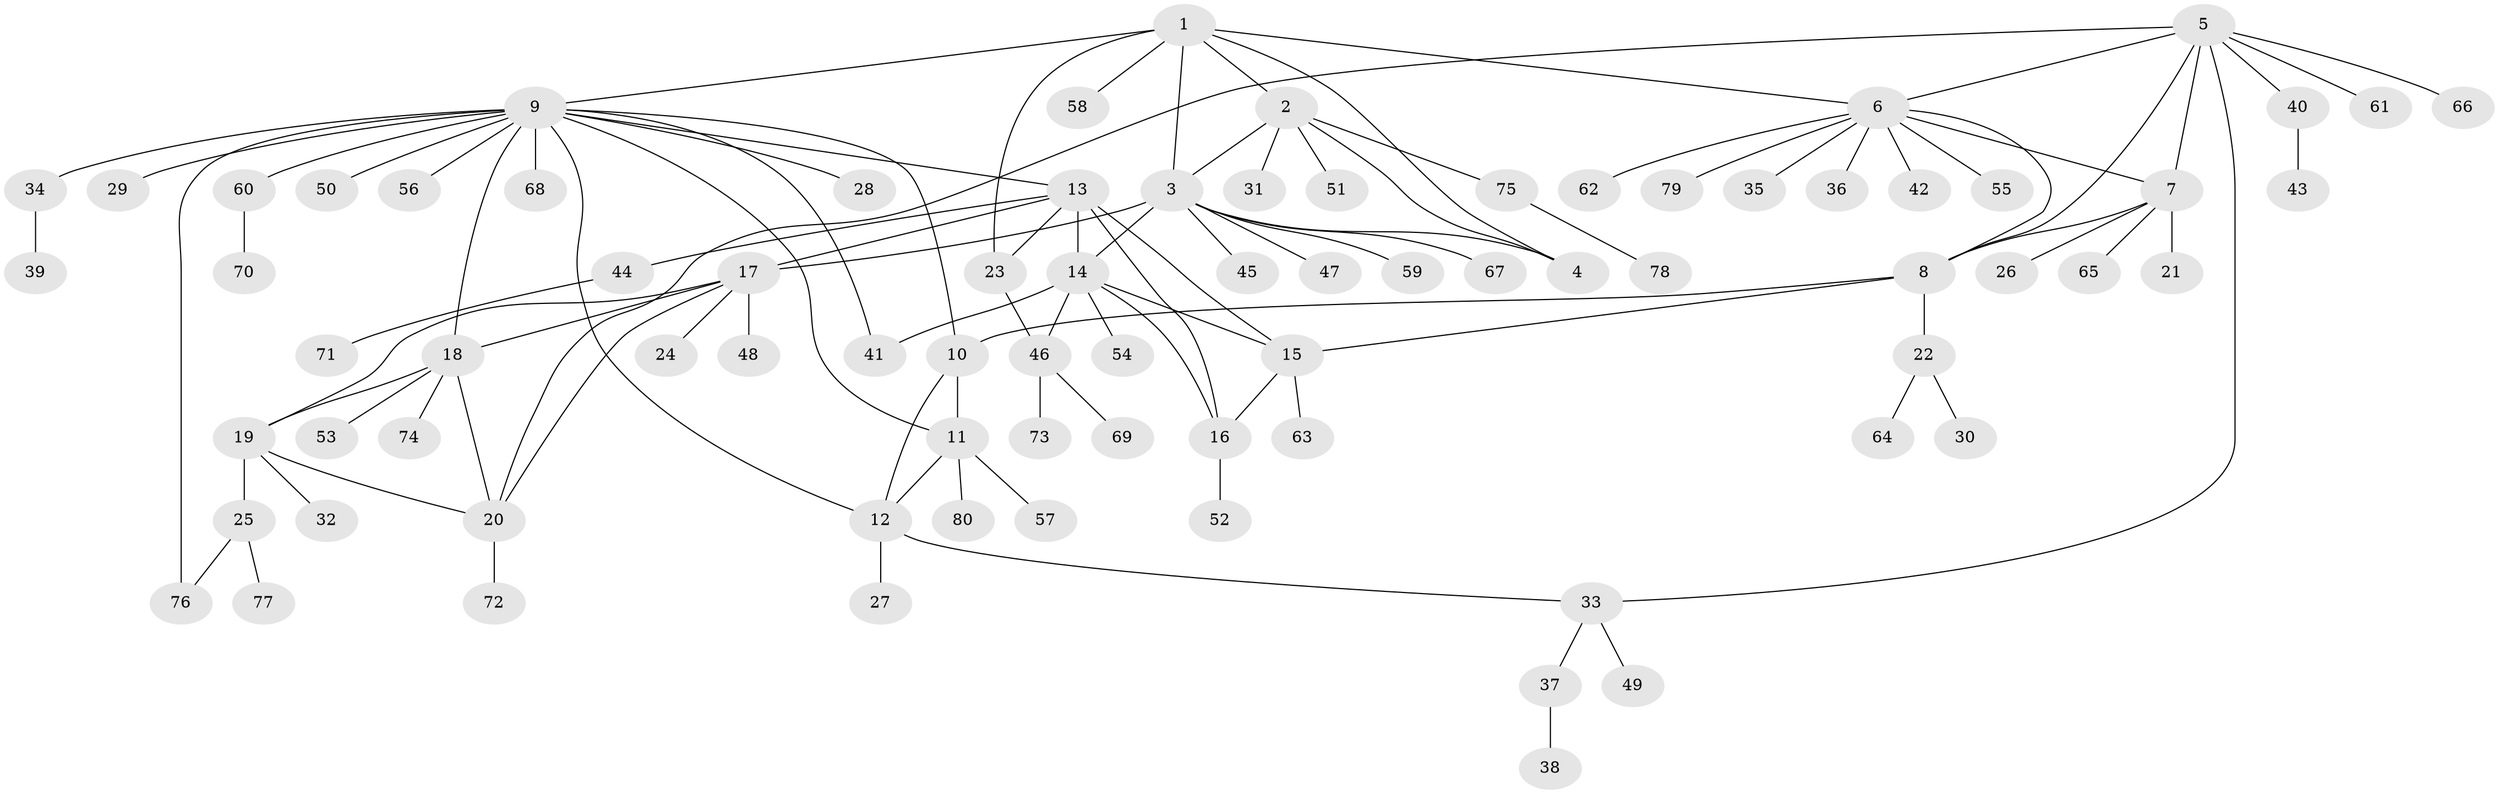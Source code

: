 // Generated by graph-tools (version 1.1) at 2025/50/03/09/25 03:50:34]
// undirected, 80 vertices, 105 edges
graph export_dot {
graph [start="1"]
  node [color=gray90,style=filled];
  1;
  2;
  3;
  4;
  5;
  6;
  7;
  8;
  9;
  10;
  11;
  12;
  13;
  14;
  15;
  16;
  17;
  18;
  19;
  20;
  21;
  22;
  23;
  24;
  25;
  26;
  27;
  28;
  29;
  30;
  31;
  32;
  33;
  34;
  35;
  36;
  37;
  38;
  39;
  40;
  41;
  42;
  43;
  44;
  45;
  46;
  47;
  48;
  49;
  50;
  51;
  52;
  53;
  54;
  55;
  56;
  57;
  58;
  59;
  60;
  61;
  62;
  63;
  64;
  65;
  66;
  67;
  68;
  69;
  70;
  71;
  72;
  73;
  74;
  75;
  76;
  77;
  78;
  79;
  80;
  1 -- 2;
  1 -- 3;
  1 -- 4;
  1 -- 6;
  1 -- 9;
  1 -- 23;
  1 -- 58;
  2 -- 3;
  2 -- 4;
  2 -- 31;
  2 -- 51;
  2 -- 75;
  3 -- 4;
  3 -- 14;
  3 -- 17;
  3 -- 45;
  3 -- 47;
  3 -- 59;
  3 -- 67;
  5 -- 6;
  5 -- 7;
  5 -- 8;
  5 -- 20;
  5 -- 33;
  5 -- 40;
  5 -- 61;
  5 -- 66;
  6 -- 7;
  6 -- 8;
  6 -- 35;
  6 -- 36;
  6 -- 42;
  6 -- 55;
  6 -- 62;
  6 -- 79;
  7 -- 8;
  7 -- 21;
  7 -- 26;
  7 -- 65;
  8 -- 10;
  8 -- 15;
  8 -- 22;
  9 -- 10;
  9 -- 11;
  9 -- 12;
  9 -- 13;
  9 -- 18;
  9 -- 28;
  9 -- 29;
  9 -- 34;
  9 -- 41;
  9 -- 50;
  9 -- 56;
  9 -- 60;
  9 -- 68;
  9 -- 76;
  10 -- 11;
  10 -- 12;
  11 -- 12;
  11 -- 57;
  11 -- 80;
  12 -- 27;
  12 -- 33;
  13 -- 14;
  13 -- 15;
  13 -- 16;
  13 -- 17;
  13 -- 23;
  13 -- 44;
  14 -- 15;
  14 -- 16;
  14 -- 41;
  14 -- 46;
  14 -- 54;
  15 -- 16;
  15 -- 63;
  16 -- 52;
  17 -- 18;
  17 -- 19;
  17 -- 20;
  17 -- 24;
  17 -- 48;
  18 -- 19;
  18 -- 20;
  18 -- 53;
  18 -- 74;
  19 -- 20;
  19 -- 25;
  19 -- 32;
  20 -- 72;
  22 -- 30;
  22 -- 64;
  23 -- 46;
  25 -- 76;
  25 -- 77;
  33 -- 37;
  33 -- 49;
  34 -- 39;
  37 -- 38;
  40 -- 43;
  44 -- 71;
  46 -- 69;
  46 -- 73;
  60 -- 70;
  75 -- 78;
}
